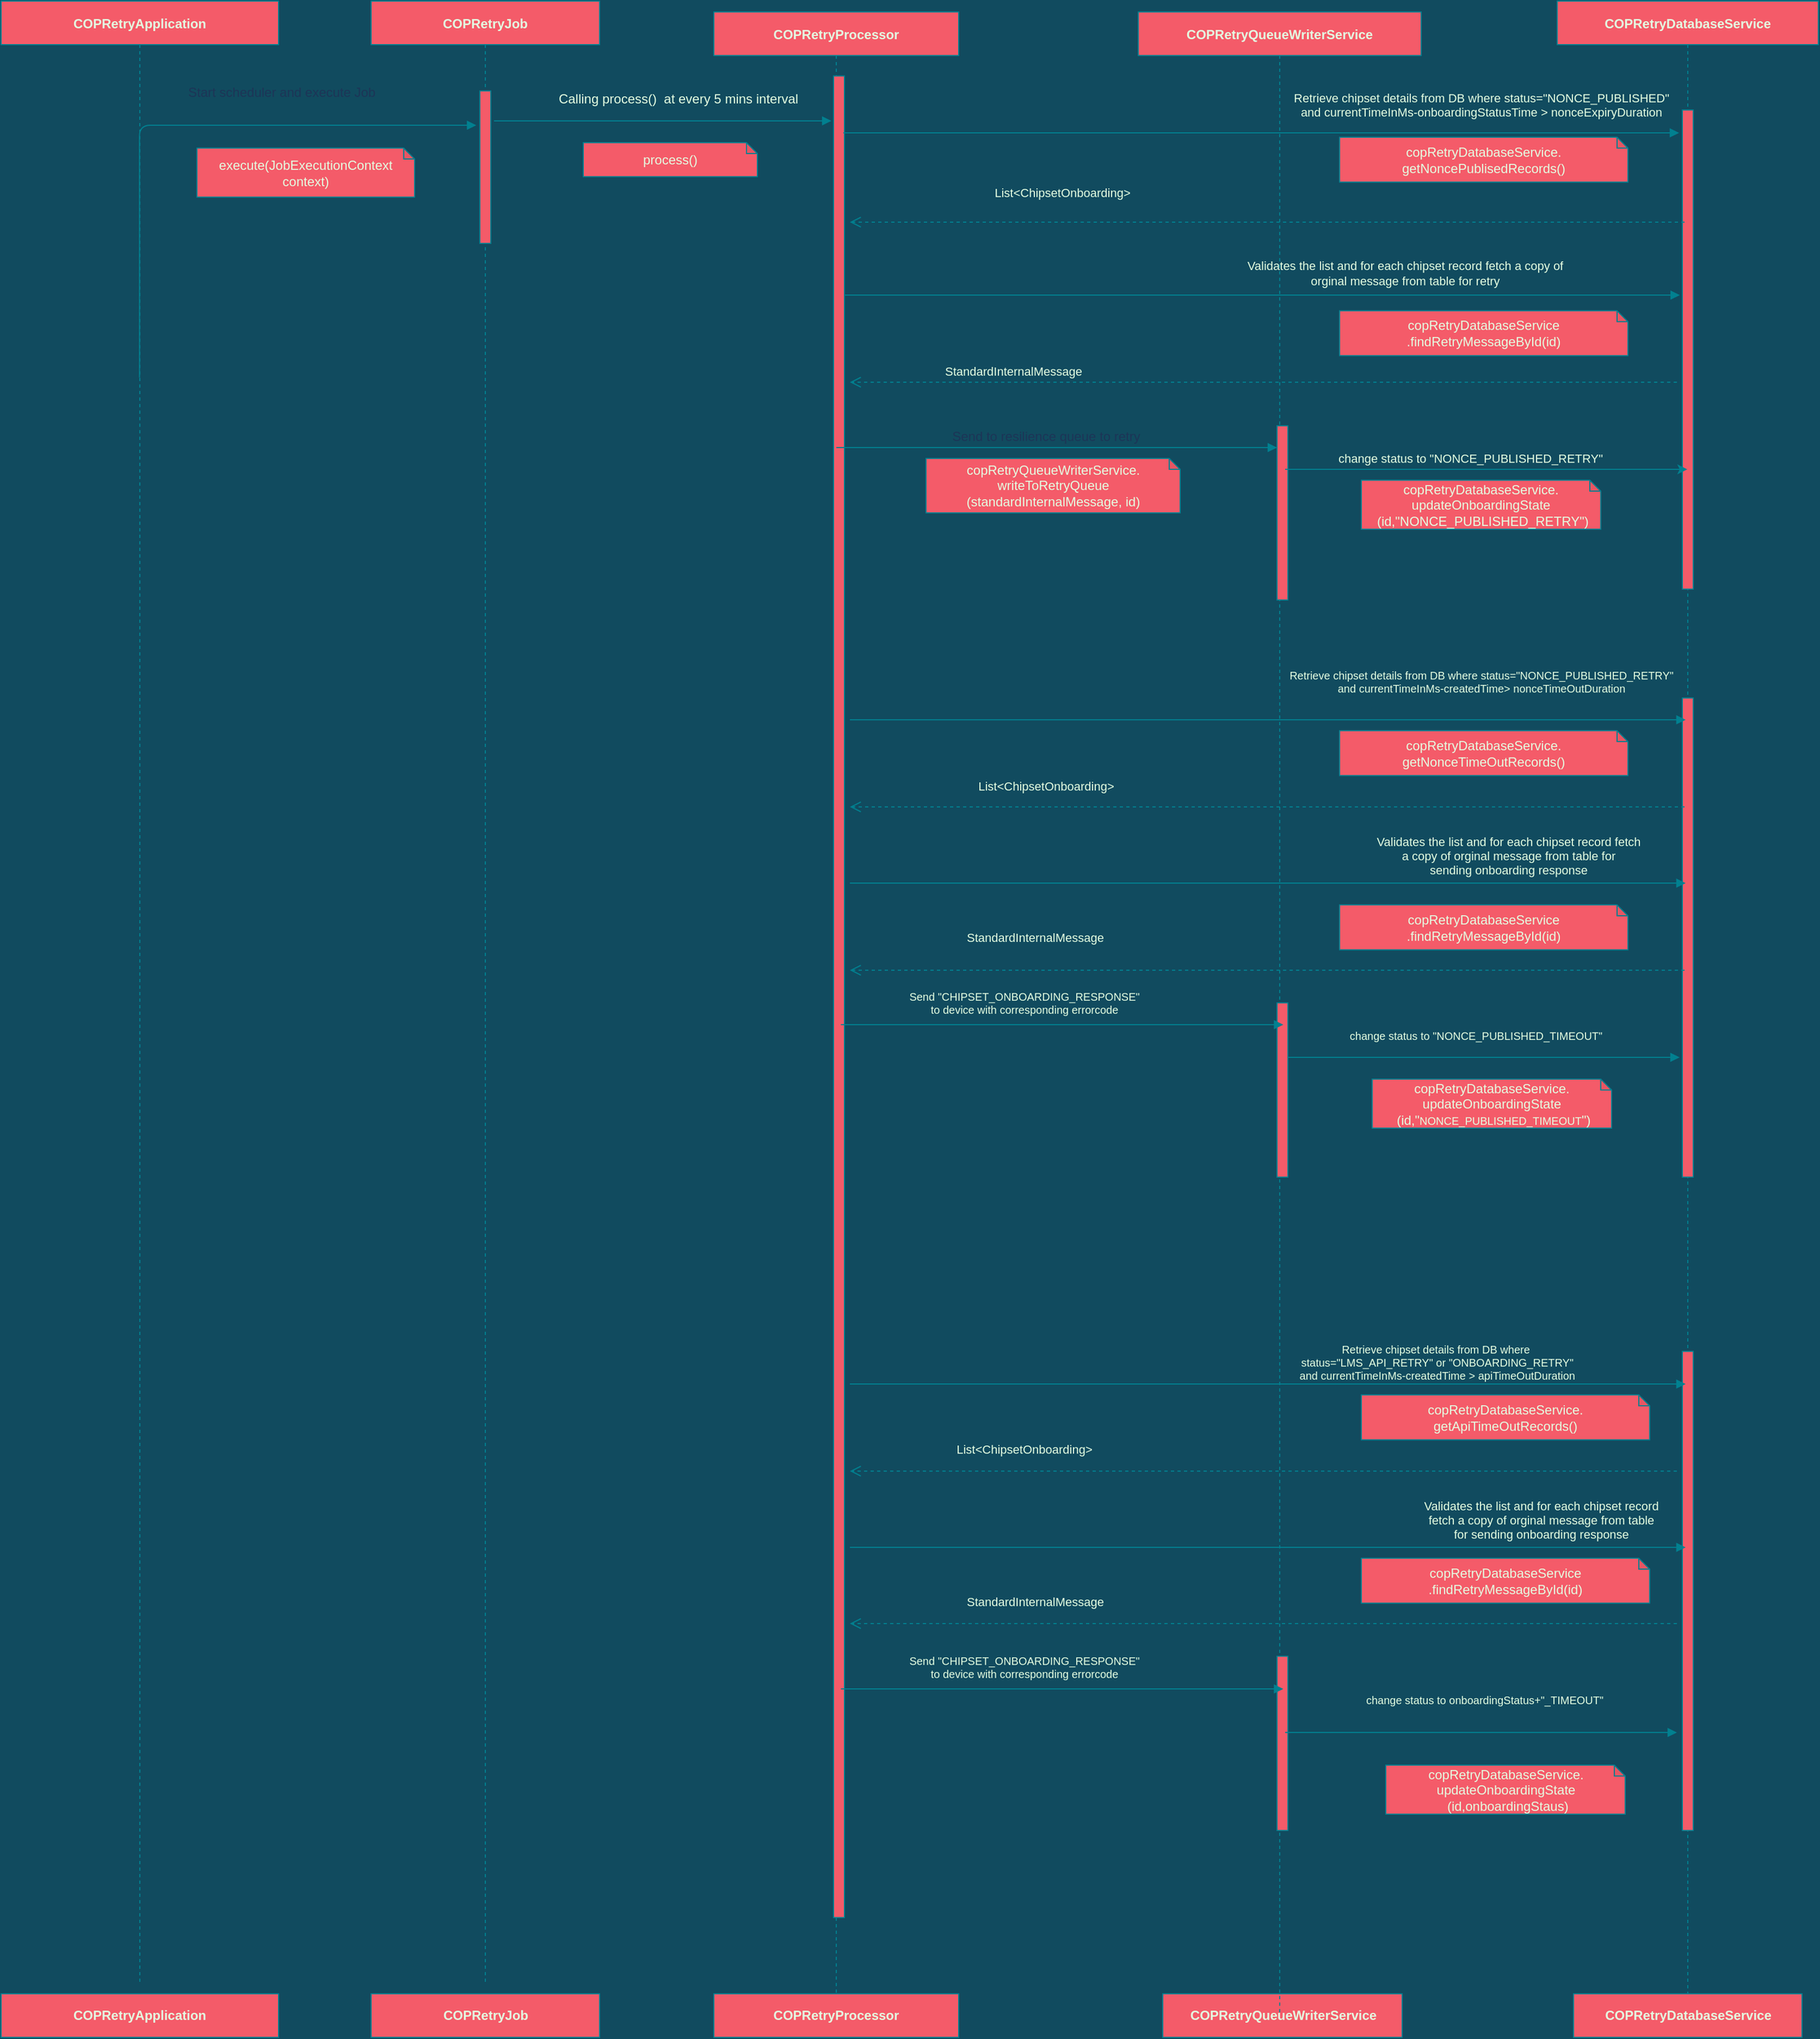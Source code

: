 <mxfile version="15.5.9" type="device"><diagram id="1M_vPokju5uMpe1U2zF1" name="Page-1"><mxGraphModel dx="3978" dy="1744" grid="1" gridSize="10" guides="1" tooltips="1" connect="1" arrows="1" fold="1" page="1" pageScale="1" pageWidth="850" pageHeight="1100" background="#114B5F" math="0" shadow="0"><root><mxCell id="0"/><mxCell id="1" parent="0"/><mxCell id="WhY1U7__PNzyldKBNSao-1" value="COPRetryProcessor" style="shape=umlLifeline;perimeter=lifelinePerimeter;container=1;collapsible=0;recursiveResize=0;shadow=0;strokeWidth=1;fontStyle=1;fillColor=#F45B69;strokeColor=#028090;fontColor=#E4FDE1;" parent="1" vertex="1"><mxGeometry x="35" y="90" width="225" height="1820" as="geometry"/></mxCell><mxCell id="WhY1U7__PNzyldKBNSao-2" value="" style="points=[];perimeter=orthogonalPerimeter;shadow=0;strokeWidth=1;fillColor=#F45B69;strokeColor=#028090;fontColor=#E4FDE1;" parent="WhY1U7__PNzyldKBNSao-1" vertex="1"><mxGeometry x="110" y="58.75" width="10" height="1691.25" as="geometry"/></mxCell><mxCell id="BYwPrV877caTWo4XR1zs-3" value="" style="html=1;verticalAlign=bottom;endArrow=block;edgeStyle=orthogonalEdgeStyle;startArrow=none;exitX=0.927;exitY=0.227;exitDx=0;exitDy=0;exitPerimeter=0;labelBackgroundColor=#114B5F;strokeColor=#028090;fontColor=#E4FDE1;" edge="1" parent="WhY1U7__PNzyldKBNSao-1"><mxGeometry x="0.306" y="25" width="80" relative="1" as="geometry"><mxPoint x="120" y="260" as="sourcePoint"/><mxPoint x="887.73" y="260" as="targetPoint"/><Array as="points"><mxPoint x="887.73" y="260"/></Array><mxPoint as="offset"/></mxGeometry></mxCell><mxCell id="WhY1U7__PNzyldKBNSao-3" value="COPRetryDatabaseService" style="shape=umlLifeline;perimeter=lifelinePerimeter;container=1;collapsible=0;recursiveResize=0;shadow=0;strokeWidth=1;fontStyle=1;fillColor=#F45B69;strokeColor=#028090;fontColor=#E4FDE1;" parent="1" vertex="1"><mxGeometry x="810" y="80" width="240" height="1830" as="geometry"/></mxCell><mxCell id="WhY1U7__PNzyldKBNSao-4" value="" style="html=1;points=[];perimeter=orthogonalPerimeter;fillColor=#F45B69;strokeColor=#028090;fontColor=#E4FDE1;" parent="WhY1U7__PNzyldKBNSao-3" vertex="1"><mxGeometry x="115" y="100" width="10" height="440" as="geometry"/></mxCell><mxCell id="BYwPrV877caTWo4XR1zs-18" value="" style="html=1;points=[];perimeter=orthogonalPerimeter;fillColor=#F45B69;strokeColor=#028090;fontColor=#E4FDE1;" vertex="1" parent="WhY1U7__PNzyldKBNSao-3"><mxGeometry x="115" y="640" width="10" height="440" as="geometry"/></mxCell><mxCell id="BYwPrV877caTWo4XR1zs-19" value="" style="html=1;points=[];perimeter=orthogonalPerimeter;fillColor=#F45B69;strokeColor=#028090;fontColor=#E4FDE1;" vertex="1" parent="WhY1U7__PNzyldKBNSao-3"><mxGeometry x="115" y="1240" width="10" height="440" as="geometry"/></mxCell><mxCell id="WhY1U7__PNzyldKBNSao-8" value="&lt;b&gt;COPRetryJob&lt;/b&gt;" style="html=1;fillColor=#F45B69;strokeColor=#028090;fontColor=#E4FDE1;" parent="1" vertex="1"><mxGeometry x="-280" y="1910" width="210" height="40" as="geometry"/></mxCell><mxCell id="WhY1U7__PNzyldKBNSao-9" value="COPRetryApplication" style="shape=umlLifeline;perimeter=lifelinePerimeter;container=1;collapsible=0;recursiveResize=0;shadow=0;strokeWidth=1;fontStyle=1;fillColor=#F45B69;strokeColor=#028090;fontColor=#E4FDE1;" parent="1" vertex="1"><mxGeometry x="-620" y="80" width="255" height="1820" as="geometry"/></mxCell><mxCell id="WhY1U7__PNzyldKBNSao-10" value="COPRetryJob" style="shape=umlLifeline;perimeter=lifelinePerimeter;container=1;collapsible=0;recursiveResize=0;shadow=0;strokeWidth=1;fontStyle=1;fillColor=#F45B69;strokeColor=#028090;fontColor=#E4FDE1;" parent="1" vertex="1"><mxGeometry x="-280" y="80" width="210" height="1820" as="geometry"/></mxCell><mxCell id="WhY1U7__PNzyldKBNSao-11" value="" style="points=[];perimeter=orthogonalPerimeter;shadow=0;strokeWidth=1;fillColor=#F45B69;strokeColor=#028090;fontColor=#E4FDE1;" parent="WhY1U7__PNzyldKBNSao-10" vertex="1"><mxGeometry x="100" y="82.5" width="10" height="140" as="geometry"/></mxCell><mxCell id="WhY1U7__PNzyldKBNSao-13" value="&lt;b&gt;COPRetryProcessor&lt;/b&gt;" style="whiteSpace=wrap;html=1;fillColor=#F45B69;strokeColor=#028090;fontColor=#E4FDE1;" parent="1" vertex="1"><mxGeometry x="35" y="1910" width="225" height="40" as="geometry"/></mxCell><mxCell id="WhY1U7__PNzyldKBNSao-16" value="&lt;div style=&quot;box-sizing: border-box&quot;&gt;execute(JobExecutionContext context)&lt;br&gt;&lt;/div&gt;&lt;div style=&quot;text-transform: none ; text-indent: 0px ; letter-spacing: normal ; font-family: &amp;#34;segoe ui&amp;#34; , , &amp;#34;apple color emoji&amp;#34; , &amp;#34;segoe ui emoji&amp;#34; , sans-serif ; font-style: normal ; font-weight: 400 ; word-spacing: 0px ; box-sizing: border-box&quot;&gt;&lt;/div&gt;" style="shape=note;whiteSpace=wrap;html=1;backgroundOutline=1;darkOpacity=0.05;rotation=0;size=10;fillColor=#F45B69;strokeColor=#028090;fontColor=#E4FDE1;" parent="1" vertex="1"><mxGeometry x="-440" y="215" width="200" height="45" as="geometry"/></mxCell><mxCell id="WhY1U7__PNzyldKBNSao-17" value="&lt;div style=&quot;box-sizing: border-box&quot;&gt;process()&lt;br&gt;&lt;/div&gt;&lt;div style=&quot;text-transform: none ; text-indent: 0px ; letter-spacing: normal ; font-family: &amp;#34;segoe ui&amp;#34; , , &amp;#34;apple color emoji&amp;#34; , &amp;#34;segoe ui emoji&amp;#34; , sans-serif ; font-style: normal ; font-weight: 400 ; word-spacing: 0px ; box-sizing: border-box&quot;&gt;&lt;/div&gt;" style="shape=note;whiteSpace=wrap;html=1;backgroundOutline=1;darkOpacity=0.05;rotation=0;size=10;fillColor=#F45B69;strokeColor=#028090;fontColor=#E4FDE1;" parent="1" vertex="1"><mxGeometry x="-85" y="210" width="160" height="31.25" as="geometry"/></mxCell><mxCell id="WhY1U7__PNzyldKBNSao-18" value="&lt;div style=&quot;text-transform: none ; text-indent: 0px ; letter-spacing: normal ; font-style: normal ; word-spacing: 0px ; box-sizing: border-box&quot;&gt;&lt;br&gt;&lt;/div&gt;" style="text;html=1;align=center;verticalAlign=middle;resizable=0;points=[];autosize=1;strokeColor=none;fontColor=#E4FDE1;" parent="1" vertex="1"><mxGeometry x="15" y="205" width="20" height="20" as="geometry"/></mxCell><mxCell id="WhY1U7__PNzyldKBNSao-19" value="&lt;div style=&quot;text-transform: none ; text-indent: 0px ; letter-spacing: normal ; font-style: normal ; font-weight: 400 ; word-spacing: 0px ; box-sizing: border-box&quot;&gt;&lt;/div&gt;" style="text;html=1;align=center;verticalAlign=middle;resizable=0;points=[];autosize=1;strokeColor=none;fontColor=#E4FDE1;" parent="1" vertex="1"><mxGeometry x="75" y="205" width="20" height="10" as="geometry"/></mxCell><mxCell id="WhY1U7__PNzyldKBNSao-20" value="" style="html=1;verticalAlign=bottom;endArrow=block;edgeStyle=orthogonalEdgeStyle;labelBackgroundColor=#114B5F;strokeColor=#028090;fontColor=#E4FDE1;" parent="1" edge="1"><mxGeometry x="-1" y="-14" width="80" relative="1" as="geometry"><mxPoint x="-167" y="190" as="sourcePoint"/><mxPoint x="143" y="190" as="targetPoint"/><Array as="points"><mxPoint x="143" y="190"/></Array><mxPoint x="-10" y="-4" as="offset"/></mxGeometry></mxCell><mxCell id="WhY1U7__PNzyldKBNSao-21" value="&lt;font style=&quot;font-size: 12px&quot;&gt;Calling process()&amp;nbsp; at every 5 mins interval&lt;/font&gt;" style="edgeLabel;html=1;align=center;verticalAlign=middle;resizable=0;points=[];labelBackgroundColor=none;fontColor=#E4FDE1;" parent="WhY1U7__PNzyldKBNSao-20" vertex="1" connectable="0"><mxGeometry x="0.269" y="3" relative="1" as="geometry"><mxPoint x="-28" y="-17" as="offset"/></mxGeometry></mxCell><mxCell id="WhY1U7__PNzyldKBNSao-24" value="&lt;div style=&quot;text-align: center&quot;&gt;&lt;font color=&quot;#1d3557&quot; face=&quot;helvetica&quot; style=&quot;font-size: 12px&quot;&gt;Start scheduler and execute Job&lt;/font&gt;&lt;/div&gt;" style="text;whiteSpace=wrap;html=1;fontColor=#E4FDE1;" parent="1" vertex="1"><mxGeometry x="-450" y="150" width="190" height="30" as="geometry"/></mxCell><mxCell id="WhY1U7__PNzyldKBNSao-29" value="&lt;div style=&quot;text-indent: 0px ; box-sizing: border-box&quot;&gt;&lt;div style=&quot;box-sizing: border-box&quot;&gt;&lt;div&gt;copRetryDatabaseService&lt;span&gt;.&lt;/span&gt;&lt;/div&gt;&lt;div&gt;&lt;span&gt;getNoncePublisedRecords()&lt;/span&gt;&lt;/div&gt;&lt;/div&gt;&lt;/div&gt;" style="shape=note;whiteSpace=wrap;html=1;backgroundOutline=1;darkOpacity=0.05;rotation=0;size=10;fillColor=#F45B69;strokeColor=#028090;fontColor=#E4FDE1;" parent="1" vertex="1"><mxGeometry x="610" y="205" width="265" height="41.25" as="geometry"/></mxCell><mxCell id="WhY1U7__PNzyldKBNSao-30" value="" style="html=1;verticalAlign=bottom;endArrow=open;dashed=1;endSize=8;edgeStyle=orthogonalEdgeStyle;labelBackgroundColor=#114B5F;strokeColor=#028090;fontColor=#E4FDE1;" parent="1" edge="1"><mxGeometry x="0.058" relative="1" as="geometry"><mxPoint x="927" y="283" as="sourcePoint"/><mxPoint x="160" y="283" as="targetPoint"/><Array as="points"><mxPoint x="927" y="283"/></Array><mxPoint as="offset"/></mxGeometry></mxCell><mxCell id="WhY1U7__PNzyldKBNSao-31" value="&lt;font style=&quot;font-size: 11px&quot;&gt;Retrieve&amp;nbsp;chipset details from DB where status=&quot;NONCE_PUBLISHED&quot;&lt;/font&gt;&lt;div style=&quot;font-size: 11px&quot;&gt;&lt;font style=&quot;font-size: 11px&quot;&gt;and currentTimeInMs-onboardingStatusTime &amp;gt; nonceExpiryDuration&lt;/font&gt;&lt;/div&gt;" style="text;html=1;align=center;verticalAlign=middle;resizable=0;points=[];autosize=1;strokeColor=none;fontColor=#E4FDE1;" parent="1" vertex="1"><mxGeometry x="560" y="160" width="360" height="30" as="geometry"/></mxCell><mxCell id="WhY1U7__PNzyldKBNSao-32" value="&lt;span style=&quot;font-weight: 700&quot;&gt;COPRetryQueueWriterService&lt;/span&gt;" style="html=1;fillColor=#F45B69;strokeColor=#028090;fontColor=#E4FDE1;" parent="1" vertex="1"><mxGeometry x="447.5" y="1910" width="220" height="40" as="geometry"/></mxCell><mxCell id="WhY1U7__PNzyldKBNSao-33" value="&lt;div style=&quot;text-transform: none ; text-indent: 0px ; letter-spacing: normal ; font-style: normal ; font-weight: 400 ; word-spacing: 0px ; box-sizing: border-box ; font-size: 11px&quot;&gt;&lt;div style=&quot;box-sizing: border-box&quot;&gt;&lt;br&gt;&lt;/div&gt;&lt;/div&gt;" style="text;html=1;align=center;verticalAlign=middle;resizable=0;points=[];autosize=1;strokeColor=none;fontColor=#E4FDE1;" parent="1" vertex="1"><mxGeometry x="715" y="1125" width="20" height="20" as="geometry"/></mxCell><mxCell id="WhY1U7__PNzyldKBNSao-34" value="&lt;span style=&quot;font-weight: 700&quot;&gt;COPRetryDatabaseService&lt;/span&gt;" style="html=1;fillColor=#F45B69;strokeColor=#028090;fontColor=#E4FDE1;" parent="1" vertex="1"><mxGeometry x="825" y="1910" width="210" height="40" as="geometry"/></mxCell><mxCell id="WhY1U7__PNzyldKBNSao-38" value="&lt;span style=&quot;font-size: 11px&quot;&gt;List&amp;lt;ChipsetOnboarding&amp;gt;&lt;/span&gt;" style="text;html=1;align=center;verticalAlign=middle;resizable=0;points=[];autosize=1;strokeColor=none;fontColor=#E4FDE1;" parent="1" vertex="1"><mxGeometry x="285" y="246.25" width="140" height="20" as="geometry"/></mxCell><mxCell id="WhY1U7__PNzyldKBNSao-50" value="" style="html=1;verticalAlign=bottom;endArrow=block;edgeStyle=orthogonalEdgeStyle;startArrow=none;labelBackgroundColor=#114B5F;strokeColor=#028090;fontColor=#E4FDE1;" parent="1" edge="1"><mxGeometry x="0.306" y="25" width="80" relative="1" as="geometry"><mxPoint x="154" y="201" as="sourcePoint"/><mxPoint x="922" y="201" as="targetPoint"/><Array as="points"><mxPoint x="922" y="201"/></Array><mxPoint as="offset"/></mxGeometry></mxCell><mxCell id="WhY1U7__PNzyldKBNSao-65" value="COPRetryQueueWriterService" style="shape=umlLifeline;perimeter=lifelinePerimeter;container=1;collapsible=0;recursiveResize=0;shadow=0;strokeWidth=1;fontStyle=1;fillColor=#F45B69;strokeColor=#028090;fontColor=#E4FDE1;" parent="1" vertex="1"><mxGeometry x="425" y="90" width="260" height="1840" as="geometry"/></mxCell><mxCell id="WhY1U7__PNzyldKBNSao-26" value="" style="html=1;points=[];perimeter=orthogonalPerimeter;fillColor=#F45B69;strokeColor=#028090;fontColor=#E4FDE1;" parent="WhY1U7__PNzyldKBNSao-65" vertex="1"><mxGeometry x="127.5" y="380" width="10" height="160" as="geometry"/></mxCell><mxCell id="WhY1U7__PNzyldKBNSao-89" value="" style="html=1;verticalAlign=bottom;endArrow=block;edgeStyle=orthogonalEdgeStyle;entryX=-0.249;entryY=0.223;entryDx=0;entryDy=0;entryPerimeter=0;labelBackgroundColor=#114B5F;strokeColor=#028090;fontColor=#E4FDE1;" parent="WhY1U7__PNzyldKBNSao-65" edge="1" source="WhY1U7__PNzyldKBNSao-1"><mxGeometry x="-1" y="-14" width="80" relative="1" as="geometry"><mxPoint x="-192.5" y="402" as="sourcePoint"/><mxPoint x="127.5" y="400" as="targetPoint"/><Array as="points"><mxPoint x="-175" y="400"/><mxPoint x="-175" y="400"/></Array><mxPoint x="-10" y="-4" as="offset"/></mxGeometry></mxCell><mxCell id="WhY1U7__PNzyldKBNSao-7" value="&lt;div style=&quot;text-indent: 0px ; box-sizing: border-box&quot;&gt;&lt;div style=&quot;box-sizing: border-box&quot;&gt;&lt;font color=&quot;#1d3557&quot;&gt;Send to resilience queue to retry&lt;/font&gt;&lt;br&gt;&lt;/div&gt;&lt;/div&gt;" style="text;html=1;align=center;verticalAlign=middle;resizable=0;points=[];autosize=1;fontColor=#E4FDE1;" parent="WhY1U7__PNzyldKBNSao-65" vertex="1"><mxGeometry x="-180" y="380" width="190" height="20" as="geometry"/></mxCell><mxCell id="BYwPrV877caTWo4XR1zs-20" value="" style="html=1;points=[];perimeter=orthogonalPerimeter;fillColor=#F45B69;strokeColor=#028090;fontColor=#E4FDE1;" vertex="1" parent="WhY1U7__PNzyldKBNSao-65"><mxGeometry x="127.5" y="910" width="10" height="160" as="geometry"/></mxCell><mxCell id="BYwPrV877caTWo4XR1zs-21" value="" style="html=1;points=[];perimeter=orthogonalPerimeter;fillColor=#F45B69;strokeColor=#028090;fontColor=#E4FDE1;" vertex="1" parent="WhY1U7__PNzyldKBNSao-65"><mxGeometry x="127.5" y="1510" width="10" height="160" as="geometry"/></mxCell><mxCell id="BYwPrV877caTWo4XR1zs-22" value="" style="html=1;verticalAlign=bottom;endArrow=block;edgeStyle=orthogonalEdgeStyle;startArrow=none;labelBackgroundColor=#114B5F;strokeColor=#028090;fontColor=#E4FDE1;" edge="1" parent="WhY1U7__PNzyldKBNSao-65"><mxGeometry x="0.306" y="25" width="80" relative="1" as="geometry"><mxPoint x="-265" y="650" as="sourcePoint"/><mxPoint x="503" y="650" as="targetPoint"/><Array as="points"><mxPoint x="503" y="650"/></Array><mxPoint as="offset"/></mxGeometry></mxCell><mxCell id="BYwPrV877caTWo4XR1zs-23" value="" style="html=1;verticalAlign=bottom;endArrow=open;dashed=1;endSize=8;edgeStyle=orthogonalEdgeStyle;labelBackgroundColor=#114B5F;strokeColor=#028090;fontColor=#E4FDE1;" edge="1" parent="WhY1U7__PNzyldKBNSao-65"><mxGeometry x="0.058" relative="1" as="geometry"><mxPoint x="502" y="730" as="sourcePoint"/><mxPoint x="-265" y="730" as="targetPoint"/><Array as="points"><mxPoint x="502" y="730"/></Array><mxPoint as="offset"/></mxGeometry></mxCell><mxCell id="BYwPrV877caTWo4XR1zs-26" value="" style="html=1;verticalAlign=bottom;endArrow=block;edgeStyle=orthogonalEdgeStyle;startArrow=none;labelBackgroundColor=#114B5F;strokeColor=#028090;fontColor=#E4FDE1;" edge="1" parent="WhY1U7__PNzyldKBNSao-65"><mxGeometry x="0.306" y="25" width="80" relative="1" as="geometry"><mxPoint x="-265" y="800" as="sourcePoint"/><mxPoint x="503" y="800" as="targetPoint"/><Array as="points"><mxPoint x="-85" y="800"/><mxPoint x="-85" y="800"/></Array><mxPoint as="offset"/></mxGeometry></mxCell><mxCell id="BYwPrV877caTWo4XR1zs-27" value="" style="html=1;verticalAlign=bottom;endArrow=open;dashed=1;endSize=8;edgeStyle=orthogonalEdgeStyle;labelBackgroundColor=#114B5F;strokeColor=#028090;fontColor=#E4FDE1;" edge="1" parent="WhY1U7__PNzyldKBNSao-65"><mxGeometry x="0.058" relative="1" as="geometry"><mxPoint x="502" y="880" as="sourcePoint"/><mxPoint x="-265" y="880" as="targetPoint"/><Array as="points"><mxPoint x="295" y="880"/><mxPoint x="295" y="880"/></Array><mxPoint as="offset"/></mxGeometry></mxCell><mxCell id="BYwPrV877caTWo4XR1zs-35" value="" style="html=1;verticalAlign=bottom;endArrow=open;dashed=1;endSize=8;edgeStyle=orthogonalEdgeStyle;labelBackgroundColor=#114B5F;strokeColor=#028090;fontColor=#E4FDE1;" edge="1" parent="WhY1U7__PNzyldKBNSao-65"><mxGeometry x="0.058" relative="1" as="geometry"><mxPoint x="495" y="1340" as="sourcePoint"/><mxPoint x="-265" y="1340" as="targetPoint"/><Array as="points"><mxPoint x="288" y="1340"/><mxPoint x="288" y="1340"/></Array><mxPoint as="offset"/></mxGeometry></mxCell><mxCell id="BYwPrV877caTWo4XR1zs-34" value="" style="html=1;verticalAlign=bottom;endArrow=block;edgeStyle=orthogonalEdgeStyle;startArrow=none;labelBackgroundColor=#114B5F;strokeColor=#028090;fontColor=#E4FDE1;" edge="1" parent="WhY1U7__PNzyldKBNSao-65"><mxGeometry x="0.306" y="25" width="80" relative="1" as="geometry"><mxPoint x="-265" y="1410" as="sourcePoint"/><mxPoint x="503" y="1410" as="targetPoint"/><Array as="points"><mxPoint x="503" y="1410"/></Array><mxPoint as="offset"/></mxGeometry></mxCell><mxCell id="BYwPrV877caTWo4XR1zs-46" value="Validates the list and for each chipset record fetch &lt;br&gt;a copy of orginal message from table for &lt;br&gt;sending onboarding response" style="text;html=1;align=center;verticalAlign=middle;resizable=0;points=[];autosize=1;strokeColor=none;fillColor=none;fontSize=11;fontColor=#E4FDE1;" vertex="1" parent="WhY1U7__PNzyldKBNSao-65"><mxGeometry x="210" y="755" width="260" height="40" as="geometry"/></mxCell><mxCell id="BYwPrV877caTWo4XR1zs-47" value="Validates the list and for each chipset record&lt;br&gt;fetch a copy of orginal message from table &lt;br&gt;for sending onboarding response" style="text;html=1;align=center;verticalAlign=middle;resizable=0;points=[];autosize=1;strokeColor=none;fillColor=none;fontSize=11;fontColor=#E4FDE1;" vertex="1" parent="WhY1U7__PNzyldKBNSao-65"><mxGeometry x="255" y="1365" width="230" height="40" as="geometry"/></mxCell><mxCell id="BYwPrV877caTWo4XR1zs-48" value="&lt;div style=&quot;text-indent: 0px ; box-sizing: border-box&quot;&gt;&lt;div style=&quot;box-sizing: border-box&quot;&gt;&lt;div&gt;copRetryDatabaseService&lt;/div&gt;&lt;div&gt;.findRetryMessageById(id)&lt;/div&gt;&lt;/div&gt;&lt;/div&gt;" style="shape=note;whiteSpace=wrap;html=1;backgroundOutline=1;darkOpacity=0.05;rotation=0;size=10;fillColor=#F45B69;strokeColor=#028090;fontColor=#E4FDE1;" vertex="1" parent="WhY1U7__PNzyldKBNSao-65"><mxGeometry x="185" y="820" width="265" height="41.25" as="geometry"/></mxCell><mxCell id="BYwPrV877caTWo4XR1zs-49" value="&lt;div style=&quot;text-indent: 0px ; box-sizing: border-box&quot;&gt;&lt;div style=&quot;box-sizing: border-box&quot;&gt;&lt;div&gt;copRetryDatabaseService&lt;/div&gt;&lt;div&gt;.findRetryMessageById(id)&lt;/div&gt;&lt;/div&gt;&lt;/div&gt;" style="shape=note;whiteSpace=wrap;html=1;backgroundOutline=1;darkOpacity=0.05;rotation=0;size=10;fillColor=#F45B69;strokeColor=#028090;fontColor=#E4FDE1;" vertex="1" parent="WhY1U7__PNzyldKBNSao-65"><mxGeometry x="205" y="1420" width="265" height="41.25" as="geometry"/></mxCell><mxCell id="WhY1U7__PNzyldKBNSao-12" value="&lt;b&gt;COPRetryApplication&lt;/b&gt;" style="whiteSpace=wrap;html=1;fillColor=#F45B69;strokeColor=#028090;fontColor=#E4FDE1;" parent="1" vertex="1"><mxGeometry x="-620" y="1910" width="255" height="40" as="geometry"/></mxCell><mxCell id="WhY1U7__PNzyldKBNSao-86" value="" style="html=1;verticalAlign=bottom;endArrow=block;edgeStyle=orthogonalEdgeStyle;entryX=-0.333;entryY=0.225;entryDx=0;entryDy=0;entryPerimeter=0;exitX=0.499;exitY=0.19;exitDx=0;exitDy=0;exitPerimeter=0;labelBackgroundColor=#114B5F;strokeColor=#028090;fontColor=#E4FDE1;" parent="1" source="WhY1U7__PNzyldKBNSao-9" target="WhY1U7__PNzyldKBNSao-11" edge="1"><mxGeometry x="-1" y="-14" width="80" relative="1" as="geometry"><mxPoint x="-290" y="380" as="sourcePoint"/><mxPoint x="-200.5" y="190.0" as="targetPoint"/><Array as="points"><mxPoint x="-430" y="194"/><mxPoint x="-430" y="194"/></Array><mxPoint x="-10" y="-4" as="offset"/></mxGeometry></mxCell><mxCell id="BYwPrV877caTWo4XR1zs-4" value="Validates the list and for each chipset record fetch a copy of &lt;br&gt;orginal message from table for retry" style="text;html=1;align=center;verticalAlign=middle;resizable=0;points=[];autosize=1;strokeColor=none;fillColor=none;fontSize=11;fontColor=#E4FDE1;" vertex="1" parent="1"><mxGeometry x="515" y="315" width="310" height="30" as="geometry"/></mxCell><mxCell id="BYwPrV877caTWo4XR1zs-5" value="&lt;div style=&quot;text-indent: 0px ; box-sizing: border-box&quot;&gt;&lt;div style=&quot;box-sizing: border-box&quot;&gt;&lt;div&gt;copRetryDatabaseService&lt;/div&gt;&lt;div&gt;.findRetryMessageById(id)&lt;/div&gt;&lt;/div&gt;&lt;/div&gt;" style="shape=note;whiteSpace=wrap;html=1;backgroundOutline=1;darkOpacity=0.05;rotation=0;size=10;fillColor=#F45B69;strokeColor=#028090;fontColor=#E4FDE1;" vertex="1" parent="1"><mxGeometry x="610" y="364.38" width="265" height="41.25" as="geometry"/></mxCell><mxCell id="BYwPrV877caTWo4XR1zs-7" value="" style="html=1;verticalAlign=bottom;endArrow=open;dashed=1;endSize=8;edgeStyle=orthogonalEdgeStyle;labelBackgroundColor=#114B5F;strokeColor=#028090;fontColor=#E4FDE1;" edge="1" parent="1"><mxGeometry x="0.058" relative="1" as="geometry"><mxPoint x="920" y="430" as="sourcePoint"/><mxPoint x="160" y="430" as="targetPoint"/><Array as="points"><mxPoint x="920" y="430"/><mxPoint x="148" y="430"/></Array><mxPoint as="offset"/></mxGeometry></mxCell><mxCell id="BYwPrV877caTWo4XR1zs-8" value="StandardInternalMessage" style="text;html=1;align=center;verticalAlign=middle;resizable=0;points=[];autosize=1;strokeColor=none;fillColor=none;fontSize=11;fontColor=#E4FDE1;" vertex="1" parent="1"><mxGeometry x="240" y="410" width="140" height="20" as="geometry"/></mxCell><mxCell id="WhY1U7__PNzyldKBNSao-14" value="&lt;div style=&quot;box-sizing: border-box&quot;&gt;copRetryQueueWriterService.&lt;/div&gt;&lt;div style=&quot;box-sizing: border-box&quot;&gt;writeToRetryQueue&lt;/div&gt;&lt;div style=&quot;box-sizing: border-box&quot;&gt;(standardInternalMessage, id)&lt;br&gt;&lt;/div&gt;" style="shape=note;whiteSpace=wrap;html=1;backgroundOutline=1;darkOpacity=0.05;rotation=0;size=10;fillColor=#F45B69;strokeColor=#028090;fontColor=#E4FDE1;" parent="1" vertex="1"><mxGeometry x="230" y="500" width="233.5" height="50" as="geometry"/></mxCell><mxCell id="WhY1U7__PNzyldKBNSao-25" value="&lt;div style=&quot;text-indent: 0px ; box-sizing: border-box&quot;&gt;&lt;div style=&quot;box-sizing: border-box&quot;&gt;&lt;div style=&quot;box-sizing: border-box&quot;&gt;&lt;div style=&quot;box-sizing: border-box&quot;&gt;&lt;div style=&quot;box-sizing: border-box&quot;&gt;&lt;div style=&quot;box-sizing: border-box&quot;&gt;copRetryDatabaseService.&lt;/div&gt;&lt;div style=&quot;box-sizing: border-box&quot;&gt;updateOnboardingState&lt;/div&gt;&lt;div style=&quot;box-sizing: border-box&quot;&gt;&amp;nbsp;(id,&lt;span&gt;&quot;NONCE_PUBLISHED_RETRY&quot;)&lt;/span&gt;&lt;/div&gt;&lt;/div&gt;&lt;/div&gt;&lt;/div&gt;&lt;/div&gt;&lt;/div&gt;" style="shape=note;whiteSpace=wrap;html=1;backgroundOutline=1;darkOpacity=0.05;rotation=0;size=10;fillColor=#F45B69;strokeColor=#028090;fontColor=#E4FDE1;" parent="1" vertex="1"><mxGeometry x="630" y="520" width="220" height="45" as="geometry"/></mxCell><mxCell id="BYwPrV877caTWo4XR1zs-9" value="" style="endArrow=classic;html=1;fontSize=11;labelBackgroundColor=#114B5F;strokeColor=#028090;fontColor=#E4FDE1;" edge="1" parent="1" target="WhY1U7__PNzyldKBNSao-3"><mxGeometry width="50" height="50" relative="1" as="geometry"><mxPoint x="560" y="510" as="sourcePoint"/><mxPoint x="705" y="450" as="targetPoint"/><Array as="points"><mxPoint x="590" y="510"/></Array></mxGeometry></mxCell><mxCell id="BYwPrV877caTWo4XR1zs-15" value="change status to &quot;NONCE_PUBLISHED_RETRY&quot;" style="text;html=1;align=center;verticalAlign=middle;resizable=0;points=[];autosize=1;strokeColor=none;fillColor=none;fontSize=11;fontColor=#E4FDE1;" vertex="1" parent="1"><mxGeometry x="600" y="490" width="260" height="20" as="geometry"/></mxCell><mxCell id="BYwPrV877caTWo4XR1zs-29" value="" style="html=1;verticalAlign=bottom;endArrow=block;edgeStyle=orthogonalEdgeStyle;entryX=-0.249;entryY=0.223;entryDx=0;entryDy=0;entryPerimeter=0;labelBackgroundColor=#114B5F;strokeColor=#028090;fontColor=#E4FDE1;" edge="1" parent="1"><mxGeometry x="-1" y="-14" width="80" relative="1" as="geometry"><mxPoint x="151.75" y="1020" as="sourcePoint"/><mxPoint x="558.25" y="1020" as="targetPoint"/><Array as="points"><mxPoint x="341.75" y="1020"/><mxPoint x="341.75" y="1020"/></Array><mxPoint x="-10" y="-4" as="offset"/></mxGeometry></mxCell><mxCell id="BYwPrV877caTWo4XR1zs-30" value="" style="html=1;verticalAlign=bottom;endArrow=block;edgeStyle=orthogonalEdgeStyle;labelBackgroundColor=#114B5F;strokeColor=#028090;fontColor=#E4FDE1;" edge="1" parent="1"><mxGeometry x="-1" y="-14" width="80" relative="1" as="geometry"><mxPoint x="562.5" y="1050" as="sourcePoint"/><mxPoint x="922.5" y="1050" as="targetPoint"/><Array as="points"><mxPoint x="666.5" y="1050"/><mxPoint x="666.5" y="1050"/></Array><mxPoint x="-10" y="-4" as="offset"/></mxGeometry></mxCell><mxCell id="BYwPrV877caTWo4XR1zs-31" value="" style="html=1;verticalAlign=bottom;endArrow=block;edgeStyle=orthogonalEdgeStyle;entryX=-0.249;entryY=0.223;entryDx=0;entryDy=0;entryPerimeter=0;labelBackgroundColor=#114B5F;strokeColor=#028090;fontColor=#E4FDE1;" edge="1" parent="1"><mxGeometry x="-1" y="-14" width="80" relative="1" as="geometry"><mxPoint x="151.75" y="1630" as="sourcePoint"/><mxPoint x="558.25" y="1630" as="targetPoint"/><Array as="points"><mxPoint x="255.75" y="1630"/><mxPoint x="255.75" y="1630"/></Array><mxPoint x="-10" y="-4" as="offset"/></mxGeometry></mxCell><mxCell id="BYwPrV877caTWo4XR1zs-32" value="" style="html=1;verticalAlign=bottom;endArrow=block;edgeStyle=orthogonalEdgeStyle;labelBackgroundColor=#114B5F;strokeColor=#028090;fontColor=#E4FDE1;" edge="1" parent="1"><mxGeometry x="-1" y="-14" width="80" relative="1" as="geometry"><mxPoint x="560" y="1670" as="sourcePoint"/><mxPoint x="920" y="1670" as="targetPoint"/><Array as="points"><mxPoint x="664" y="1670"/><mxPoint x="664" y="1670"/></Array><mxPoint x="-10" y="-4" as="offset"/></mxGeometry></mxCell><mxCell id="BYwPrV877caTWo4XR1zs-33" value="" style="html=1;verticalAlign=bottom;endArrow=block;edgeStyle=orthogonalEdgeStyle;startArrow=none;labelBackgroundColor=#114B5F;strokeColor=#028090;fontColor=#E4FDE1;" edge="1" parent="1"><mxGeometry x="0.306" y="25" width="80" relative="1" as="geometry"><mxPoint x="160" y="1350" as="sourcePoint"/><mxPoint x="928" y="1350" as="targetPoint"/><Array as="points"><mxPoint x="928" y="1350"/></Array><mxPoint as="offset"/></mxGeometry></mxCell><mxCell id="BYwPrV877caTWo4XR1zs-36" value="" style="html=1;verticalAlign=bottom;endArrow=open;dashed=1;endSize=8;edgeStyle=orthogonalEdgeStyle;labelBackgroundColor=#114B5F;strokeColor=#028090;fontColor=#E4FDE1;" edge="1" parent="1"><mxGeometry x="0.058" relative="1" as="geometry"><mxPoint x="920" y="1570" as="sourcePoint"/><mxPoint x="160" y="1570" as="targetPoint"/><Array as="points"><mxPoint x="713" y="1570"/><mxPoint x="713" y="1570"/></Array><mxPoint as="offset"/></mxGeometry></mxCell><mxCell id="BYwPrV877caTWo4XR1zs-38" value="&lt;div style=&quot;text-indent: 0px ; box-sizing: border-box&quot;&gt;&lt;div style=&quot;box-sizing: border-box&quot;&gt;&lt;div&gt;copRetryDatabaseService&lt;span&gt;.&lt;/span&gt;&lt;/div&gt;&lt;div&gt;&lt;span&gt;getNonceTimeOutRecords&lt;/span&gt;&lt;span&gt;()&lt;/span&gt;&lt;/div&gt;&lt;/div&gt;&lt;/div&gt;" style="shape=note;whiteSpace=wrap;html=1;backgroundOutline=1;darkOpacity=0.05;rotation=0;size=10;fillColor=#F45B69;strokeColor=#028090;fontColor=#E4FDE1;" vertex="1" parent="1"><mxGeometry x="610" y="750" width="265" height="41.25" as="geometry"/></mxCell><mxCell id="BYwPrV877caTWo4XR1zs-42" value="&lt;span style=&quot;font-size: 11px&quot;&gt;List&amp;lt;ChipsetOnboarding&amp;gt;&lt;/span&gt;" style="text;html=1;align=center;verticalAlign=middle;resizable=0;points=[];autosize=1;strokeColor=none;fillColor=none;fontSize=10;fontColor=#E4FDE1;" vertex="1" parent="1"><mxGeometry x="270" y="791.25" width="140" height="20" as="geometry"/></mxCell><mxCell id="BYwPrV877caTWo4XR1zs-43" value="&lt;span style=&quot;font-size: 11px&quot;&gt;List&amp;lt;ChipsetOnboarding&amp;gt;&lt;/span&gt;" style="text;html=1;align=center;verticalAlign=middle;resizable=0;points=[];autosize=1;strokeColor=none;fillColor=none;fontSize=10;fontColor=#E4FDE1;" vertex="1" parent="1"><mxGeometry x="250" y="1400" width="140" height="20" as="geometry"/></mxCell><mxCell id="BYwPrV877caTWo4XR1zs-44" value="&lt;span style=&quot;font-size: 11px&quot;&gt;StandardInternalMessage&lt;/span&gt;" style="text;html=1;align=center;verticalAlign=middle;resizable=0;points=[];autosize=1;strokeColor=none;fillColor=none;fontSize=10;fontColor=#E4FDE1;" vertex="1" parent="1"><mxGeometry x="260" y="930" width="140" height="20" as="geometry"/></mxCell><mxCell id="BYwPrV877caTWo4XR1zs-45" value="&lt;span style=&quot;font-size: 11px&quot;&gt;StandardInternalMessage&lt;/span&gt;" style="text;html=1;align=center;verticalAlign=middle;resizable=0;points=[];autosize=1;strokeColor=none;fillColor=none;fontSize=10;fontColor=#E4FDE1;" vertex="1" parent="1"><mxGeometry x="260" y="1540" width="140" height="20" as="geometry"/></mxCell><mxCell id="BYwPrV877caTWo4XR1zs-37" value="&lt;div style=&quot;font-size: 10px&quot;&gt;&lt;font style=&quot;font-size: 10px&quot;&gt;Retrieve chipset details from DB where status=&quot;NONCE_PUBLISHED_RETRY&quot;&lt;/font&gt;&lt;/div&gt;&lt;div style=&quot;font-size: 10px&quot;&gt;&lt;font style=&quot;font-size: 10px&quot;&gt;and currentTimeInMs-createdTime&lt;span&gt;&amp;gt; nonceTimeOutDuration&lt;/span&gt;&lt;/font&gt;&lt;/div&gt;" style="text;html=1;align=center;verticalAlign=middle;resizable=0;points=[];autosize=1;strokeColor=none;fillColor=none;fontSize=11;fontColor=#E4FDE1;" vertex="1" parent="1"><mxGeometry x="555" y="690" width="370" height="30" as="geometry"/></mxCell><mxCell id="BYwPrV877caTWo4XR1zs-50" value="&lt;div style=&quot;text-indent: 0px ; box-sizing: border-box&quot;&gt;&lt;div style=&quot;box-sizing: border-box&quot;&gt;&lt;div&gt;copRetryDatabaseService&lt;span&gt;.&lt;/span&gt;&lt;/div&gt;&lt;div&gt;&lt;span&gt;getApiTimeOutRecords&lt;/span&gt;&lt;span&gt;()&lt;/span&gt;&lt;/div&gt;&lt;/div&gt;&lt;/div&gt;" style="shape=note;whiteSpace=wrap;html=1;backgroundOutline=1;darkOpacity=0.05;rotation=0;size=10;fillColor=#F45B69;strokeColor=#028090;fontColor=#E4FDE1;" vertex="1" parent="1"><mxGeometry x="630" y="1360" width="265" height="41.25" as="geometry"/></mxCell><mxCell id="BYwPrV877caTWo4XR1zs-51" value="Retrieve chipset details from DB where&lt;br&gt;&amp;nbsp;status=&quot;LMS_API_RETRY&quot; or &quot;ONBOARDING_RETRY&quot;&lt;br&gt;&amp;nbsp;and currentTimeInMs-createdTime &amp;gt; apiTimeOutDuration" style="text;html=1;align=center;verticalAlign=middle;resizable=0;points=[];autosize=1;strokeColor=none;fillColor=none;fontSize=10;fontColor=#E4FDE1;" vertex="1" parent="1"><mxGeometry x="562.5" y="1310" width="270" height="40" as="geometry"/></mxCell><mxCell id="BYwPrV877caTWo4XR1zs-52" value="Send &quot;CHIPSET_ONBOARDING_RESPONSE&quot; &lt;br&gt;to device with corresponding errorcode" style="text;html=1;align=center;verticalAlign=middle;resizable=0;points=[];autosize=1;strokeColor=none;fillColor=none;fontSize=10;fontColor=#E4FDE1;" vertex="1" parent="1"><mxGeometry x="205" y="985" width="230" height="30" as="geometry"/></mxCell><mxCell id="BYwPrV877caTWo4XR1zs-53" value="Send &quot;CHIPSET_ONBOARDING_RESPONSE&quot;&lt;br&gt;to device with corresponding errorcode" style="text;html=1;align=center;verticalAlign=middle;resizable=0;points=[];autosize=1;strokeColor=none;fillColor=none;fontSize=10;fontColor=#E4FDE1;" vertex="1" parent="1"><mxGeometry x="205" y="1595" width="230" height="30" as="geometry"/></mxCell><mxCell id="BYwPrV877caTWo4XR1zs-54" value="change status to &quot;NONCE_PUBLISHED_TIMEOUT&quot;" style="text;html=1;align=center;verticalAlign=middle;resizable=0;points=[];autosize=1;strokeColor=none;fillColor=none;fontSize=10;fontColor=#E4FDE1;" vertex="1" parent="1"><mxGeometry x="610" y="1020" width="250" height="20" as="geometry"/></mxCell><mxCell id="BYwPrV877caTWo4XR1zs-55" value="&lt;div style=&quot;text-indent: 0px ; box-sizing: border-box&quot;&gt;&lt;div style=&quot;box-sizing: border-box&quot;&gt;&lt;div style=&quot;box-sizing: border-box&quot;&gt;&lt;div style=&quot;box-sizing: border-box&quot;&gt;&lt;div style=&quot;box-sizing: border-box&quot;&gt;&lt;div style=&quot;box-sizing: border-box&quot;&gt;copRetryDatabaseService.&lt;/div&gt;&lt;div style=&quot;box-sizing: border-box&quot;&gt;updateOnboardingState&lt;/div&gt;&lt;div style=&quot;box-sizing: border-box&quot;&gt;&amp;nbsp;(id,&lt;span&gt;&quot;&lt;/span&gt;&lt;span style=&quot;font-size: 10px&quot;&gt;NONCE_PUBLISHED_TIMEOUT&lt;/span&gt;&lt;span&gt;&quot;)&lt;/span&gt;&lt;/div&gt;&lt;/div&gt;&lt;/div&gt;&lt;/div&gt;&lt;/div&gt;&lt;/div&gt;" style="shape=note;whiteSpace=wrap;html=1;backgroundOutline=1;darkOpacity=0.05;rotation=0;size=10;fillColor=#F45B69;strokeColor=#028090;fontColor=#E4FDE1;" vertex="1" parent="1"><mxGeometry x="640" y="1070" width="220" height="45" as="geometry"/></mxCell><mxCell id="BYwPrV877caTWo4XR1zs-56" value="change status to onboardingStatus+&quot;_TIMEOUT&quot;" style="text;html=1;align=center;verticalAlign=middle;resizable=0;points=[];autosize=1;strokeColor=none;fillColor=none;fontSize=10;fontColor=#E4FDE1;" vertex="1" parent="1"><mxGeometry x="627.5" y="1630" width="230" height="20" as="geometry"/></mxCell><mxCell id="BYwPrV877caTWo4XR1zs-57" value="&lt;div style=&quot;text-indent: 0px ; box-sizing: border-box&quot;&gt;&lt;div style=&quot;box-sizing: border-box&quot;&gt;&lt;div style=&quot;box-sizing: border-box&quot;&gt;&lt;div style=&quot;box-sizing: border-box&quot;&gt;&lt;div style=&quot;box-sizing: border-box&quot;&gt;&lt;div style=&quot;box-sizing: border-box&quot;&gt;copRetryDatabaseService.&lt;/div&gt;&lt;div style=&quot;box-sizing: border-box&quot;&gt;updateOnboardingState&lt;/div&gt;&lt;div style=&quot;box-sizing: border-box&quot;&gt;&amp;nbsp;(id,onboardingStaus&lt;span&gt;)&lt;/span&gt;&lt;/div&gt;&lt;/div&gt;&lt;/div&gt;&lt;/div&gt;&lt;/div&gt;&lt;/div&gt;" style="shape=note;whiteSpace=wrap;html=1;backgroundOutline=1;darkOpacity=0.05;rotation=0;size=10;fillColor=#F45B69;strokeColor=#028090;fontColor=#E4FDE1;" vertex="1" parent="1"><mxGeometry x="652.5" y="1700" width="220" height="45" as="geometry"/></mxCell></root></mxGraphModel></diagram></mxfile>